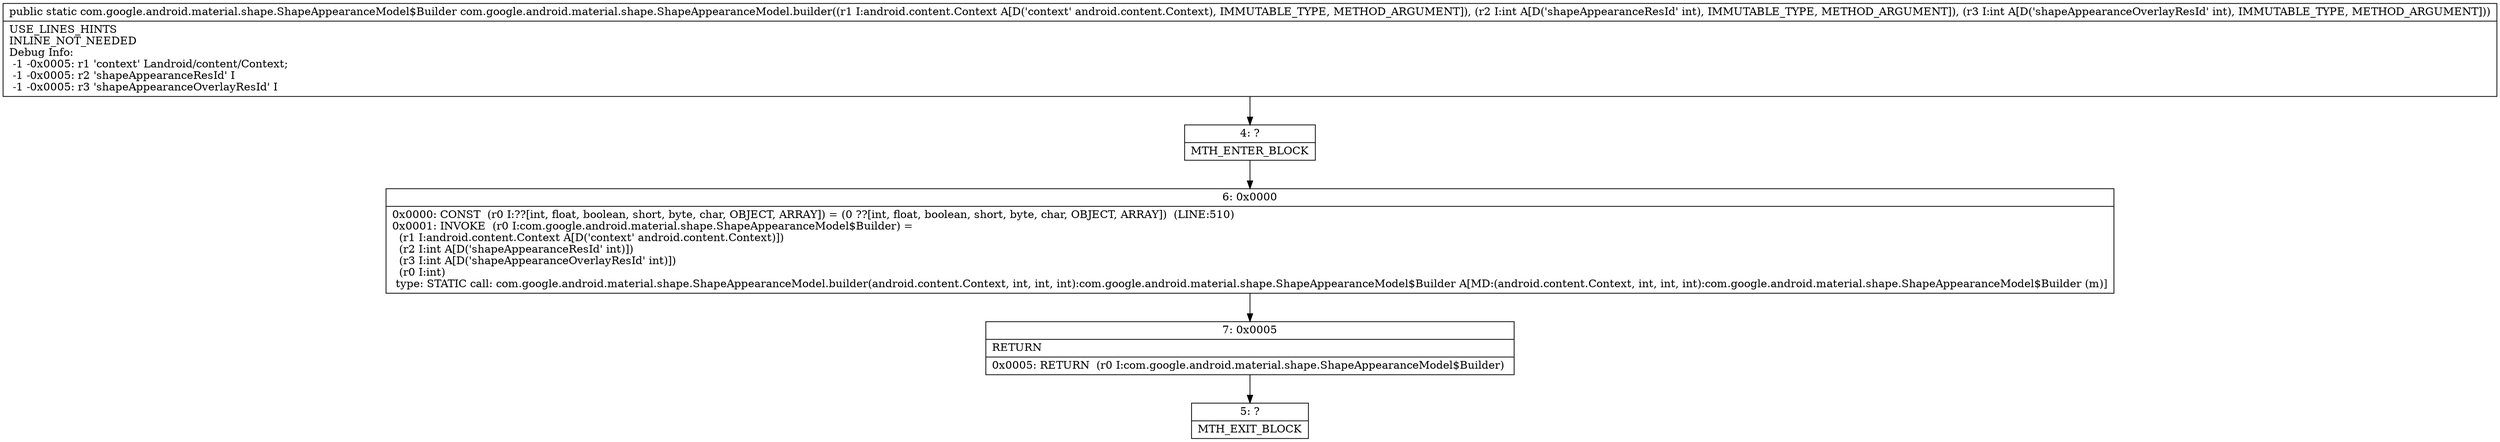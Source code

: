 digraph "CFG forcom.google.android.material.shape.ShapeAppearanceModel.builder(Landroid\/content\/Context;II)Lcom\/google\/android\/material\/shape\/ShapeAppearanceModel$Builder;" {
Node_4 [shape=record,label="{4\:\ ?|MTH_ENTER_BLOCK\l}"];
Node_6 [shape=record,label="{6\:\ 0x0000|0x0000: CONST  (r0 I:??[int, float, boolean, short, byte, char, OBJECT, ARRAY]) = (0 ??[int, float, boolean, short, byte, char, OBJECT, ARRAY])  (LINE:510)\l0x0001: INVOKE  (r0 I:com.google.android.material.shape.ShapeAppearanceModel$Builder) = \l  (r1 I:android.content.Context A[D('context' android.content.Context)])\l  (r2 I:int A[D('shapeAppearanceResId' int)])\l  (r3 I:int A[D('shapeAppearanceOverlayResId' int)])\l  (r0 I:int)\l type: STATIC call: com.google.android.material.shape.ShapeAppearanceModel.builder(android.content.Context, int, int, int):com.google.android.material.shape.ShapeAppearanceModel$Builder A[MD:(android.content.Context, int, int, int):com.google.android.material.shape.ShapeAppearanceModel$Builder (m)]\l}"];
Node_7 [shape=record,label="{7\:\ 0x0005|RETURN\l|0x0005: RETURN  (r0 I:com.google.android.material.shape.ShapeAppearanceModel$Builder) \l}"];
Node_5 [shape=record,label="{5\:\ ?|MTH_EXIT_BLOCK\l}"];
MethodNode[shape=record,label="{public static com.google.android.material.shape.ShapeAppearanceModel$Builder com.google.android.material.shape.ShapeAppearanceModel.builder((r1 I:android.content.Context A[D('context' android.content.Context), IMMUTABLE_TYPE, METHOD_ARGUMENT]), (r2 I:int A[D('shapeAppearanceResId' int), IMMUTABLE_TYPE, METHOD_ARGUMENT]), (r3 I:int A[D('shapeAppearanceOverlayResId' int), IMMUTABLE_TYPE, METHOD_ARGUMENT]))  | USE_LINES_HINTS\lINLINE_NOT_NEEDED\lDebug Info:\l  \-1 \-0x0005: r1 'context' Landroid\/content\/Context;\l  \-1 \-0x0005: r2 'shapeAppearanceResId' I\l  \-1 \-0x0005: r3 'shapeAppearanceOverlayResId' I\l}"];
MethodNode -> Node_4;Node_4 -> Node_6;
Node_6 -> Node_7;
Node_7 -> Node_5;
}

